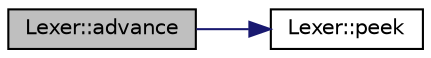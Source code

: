 digraph "Lexer::advance"
{
 // LATEX_PDF_SIZE
  edge [fontname="Helvetica",fontsize="10",labelfontname="Helvetica",labelfontsize="10"];
  node [fontname="Helvetica",fontsize="10",shape=record];
  rankdir="LR";
  Node1 [label="Lexer::advance",height=0.2,width=0.4,color="black", fillcolor="grey75", style="filled", fontcolor="black",tooltip=" "];
  Node1 -> Node2 [color="midnightblue",fontsize="10",style="solid"];
  Node2 [label="Lexer::peek",height=0.2,width=0.4,color="black", fillcolor="white", style="filled",URL="$class_lexer.html#a5a1759fc923de89d2cdb709faa0ed3a1",tooltip=" "];
}
